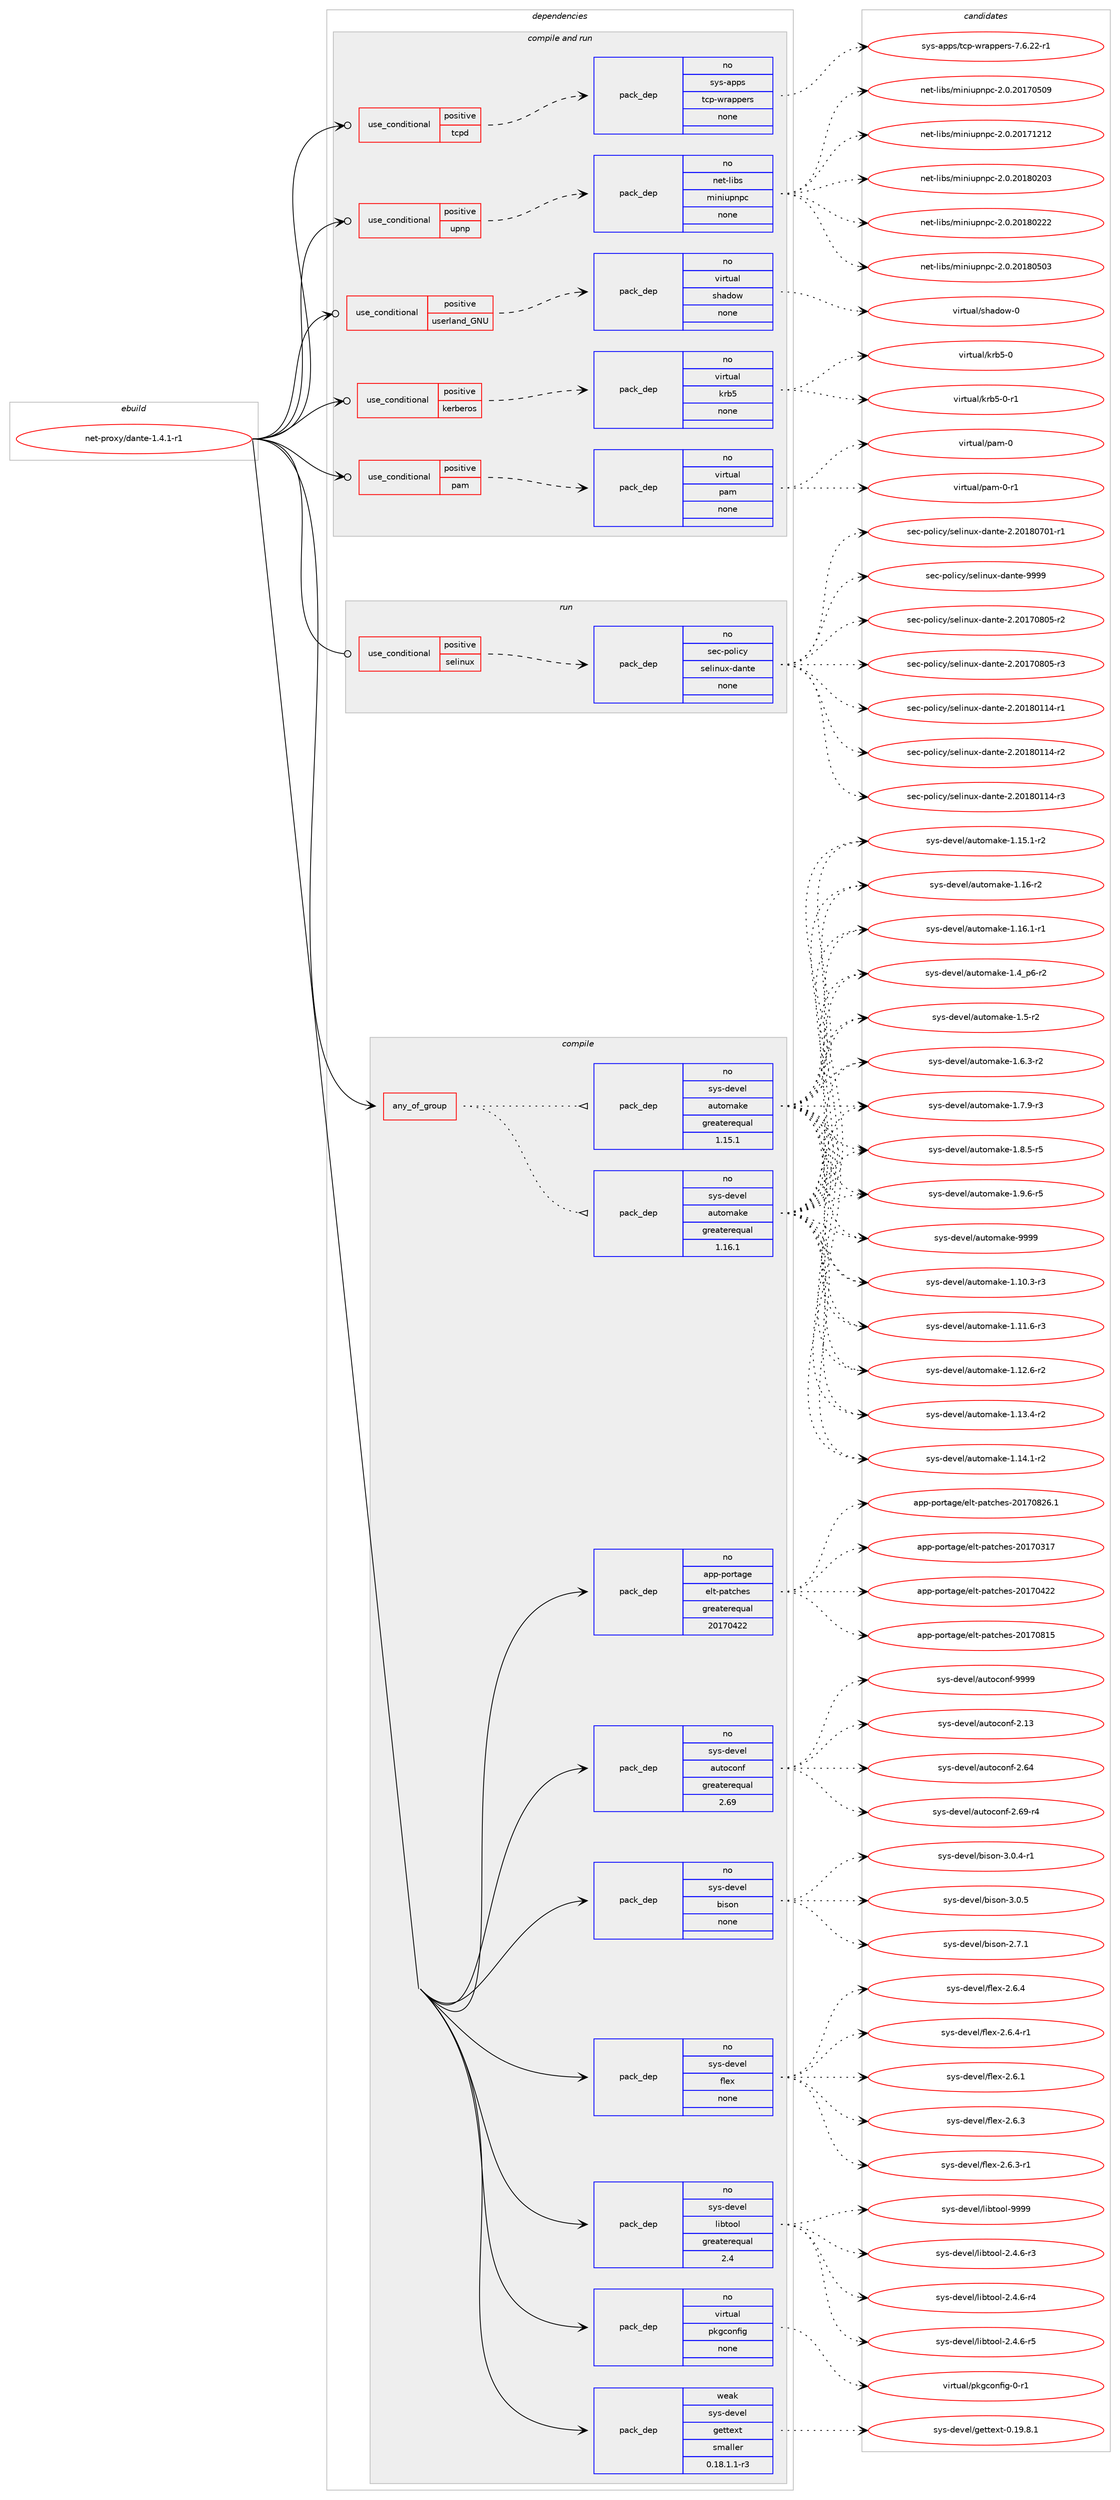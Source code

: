 digraph prolog {

# *************
# Graph options
# *************

newrank=true;
concentrate=true;
compound=true;
graph [rankdir=LR,fontname=Helvetica,fontsize=10,ranksep=1.5];#, ranksep=2.5, nodesep=0.2];
edge  [arrowhead=vee];
node  [fontname=Helvetica,fontsize=10];

# **********
# The ebuild
# **********

subgraph cluster_leftcol {
color=gray;
rank=same;
label=<<i>ebuild</i>>;
id [label="net-proxy/dante-1.4.1-r1", color=red, width=4, href="../net-proxy/dante-1.4.1-r1.svg"];
}

# ****************
# The dependencies
# ****************

subgraph cluster_midcol {
color=gray;
label=<<i>dependencies</i>>;
subgraph cluster_compile {
fillcolor="#eeeeee";
style=filled;
label=<<i>compile</i>>;
subgraph any24 {
dependency889 [label=<<TABLE BORDER="0" CELLBORDER="1" CELLSPACING="0" CELLPADDING="4"><TR><TD CELLPADDING="10">any_of_group</TD></TR></TABLE>>, shape=none, color=red];subgraph pack595 {
dependency890 [label=<<TABLE BORDER="0" CELLBORDER="1" CELLSPACING="0" CELLPADDING="4" WIDTH="220"><TR><TD ROWSPAN="6" CELLPADDING="30">pack_dep</TD></TR><TR><TD WIDTH="110">no</TD></TR><TR><TD>sys-devel</TD></TR><TR><TD>automake</TD></TR><TR><TD>greaterequal</TD></TR><TR><TD>1.16.1</TD></TR></TABLE>>, shape=none, color=blue];
}
dependency889:e -> dependency890:w [weight=20,style="dotted",arrowhead="oinv"];
subgraph pack596 {
dependency891 [label=<<TABLE BORDER="0" CELLBORDER="1" CELLSPACING="0" CELLPADDING="4" WIDTH="220"><TR><TD ROWSPAN="6" CELLPADDING="30">pack_dep</TD></TR><TR><TD WIDTH="110">no</TD></TR><TR><TD>sys-devel</TD></TR><TR><TD>automake</TD></TR><TR><TD>greaterequal</TD></TR><TR><TD>1.15.1</TD></TR></TABLE>>, shape=none, color=blue];
}
dependency889:e -> dependency891:w [weight=20,style="dotted",arrowhead="oinv"];
}
id:e -> dependency889:w [weight=20,style="solid",arrowhead="vee"];
subgraph pack597 {
dependency892 [label=<<TABLE BORDER="0" CELLBORDER="1" CELLSPACING="0" CELLPADDING="4" WIDTH="220"><TR><TD ROWSPAN="6" CELLPADDING="30">pack_dep</TD></TR><TR><TD WIDTH="110">no</TD></TR><TR><TD>app-portage</TD></TR><TR><TD>elt-patches</TD></TR><TR><TD>greaterequal</TD></TR><TR><TD>20170422</TD></TR></TABLE>>, shape=none, color=blue];
}
id:e -> dependency892:w [weight=20,style="solid",arrowhead="vee"];
subgraph pack598 {
dependency893 [label=<<TABLE BORDER="0" CELLBORDER="1" CELLSPACING="0" CELLPADDING="4" WIDTH="220"><TR><TD ROWSPAN="6" CELLPADDING="30">pack_dep</TD></TR><TR><TD WIDTH="110">no</TD></TR><TR><TD>sys-devel</TD></TR><TR><TD>autoconf</TD></TR><TR><TD>greaterequal</TD></TR><TR><TD>2.69</TD></TR></TABLE>>, shape=none, color=blue];
}
id:e -> dependency893:w [weight=20,style="solid",arrowhead="vee"];
subgraph pack599 {
dependency894 [label=<<TABLE BORDER="0" CELLBORDER="1" CELLSPACING="0" CELLPADDING="4" WIDTH="220"><TR><TD ROWSPAN="6" CELLPADDING="30">pack_dep</TD></TR><TR><TD WIDTH="110">no</TD></TR><TR><TD>sys-devel</TD></TR><TR><TD>bison</TD></TR><TR><TD>none</TD></TR><TR><TD></TD></TR></TABLE>>, shape=none, color=blue];
}
id:e -> dependency894:w [weight=20,style="solid",arrowhead="vee"];
subgraph pack600 {
dependency895 [label=<<TABLE BORDER="0" CELLBORDER="1" CELLSPACING="0" CELLPADDING="4" WIDTH="220"><TR><TD ROWSPAN="6" CELLPADDING="30">pack_dep</TD></TR><TR><TD WIDTH="110">no</TD></TR><TR><TD>sys-devel</TD></TR><TR><TD>flex</TD></TR><TR><TD>none</TD></TR><TR><TD></TD></TR></TABLE>>, shape=none, color=blue];
}
id:e -> dependency895:w [weight=20,style="solid",arrowhead="vee"];
subgraph pack601 {
dependency896 [label=<<TABLE BORDER="0" CELLBORDER="1" CELLSPACING="0" CELLPADDING="4" WIDTH="220"><TR><TD ROWSPAN="6" CELLPADDING="30">pack_dep</TD></TR><TR><TD WIDTH="110">no</TD></TR><TR><TD>sys-devel</TD></TR><TR><TD>libtool</TD></TR><TR><TD>greaterequal</TD></TR><TR><TD>2.4</TD></TR></TABLE>>, shape=none, color=blue];
}
id:e -> dependency896:w [weight=20,style="solid",arrowhead="vee"];
subgraph pack602 {
dependency897 [label=<<TABLE BORDER="0" CELLBORDER="1" CELLSPACING="0" CELLPADDING="4" WIDTH="220"><TR><TD ROWSPAN="6" CELLPADDING="30">pack_dep</TD></TR><TR><TD WIDTH="110">no</TD></TR><TR><TD>virtual</TD></TR><TR><TD>pkgconfig</TD></TR><TR><TD>none</TD></TR><TR><TD></TD></TR></TABLE>>, shape=none, color=blue];
}
id:e -> dependency897:w [weight=20,style="solid",arrowhead="vee"];
subgraph pack603 {
dependency898 [label=<<TABLE BORDER="0" CELLBORDER="1" CELLSPACING="0" CELLPADDING="4" WIDTH="220"><TR><TD ROWSPAN="6" CELLPADDING="30">pack_dep</TD></TR><TR><TD WIDTH="110">weak</TD></TR><TR><TD>sys-devel</TD></TR><TR><TD>gettext</TD></TR><TR><TD>smaller</TD></TR><TR><TD>0.18.1.1-r3</TD></TR></TABLE>>, shape=none, color=blue];
}
id:e -> dependency898:w [weight=20,style="solid",arrowhead="vee"];
}
subgraph cluster_compileandrun {
fillcolor="#eeeeee";
style=filled;
label=<<i>compile and run</i>>;
subgraph cond272 {
dependency899 [label=<<TABLE BORDER="0" CELLBORDER="1" CELLSPACING="0" CELLPADDING="4"><TR><TD ROWSPAN="3" CELLPADDING="10">use_conditional</TD></TR><TR><TD>positive</TD></TR><TR><TD>kerberos</TD></TR></TABLE>>, shape=none, color=red];
subgraph pack604 {
dependency900 [label=<<TABLE BORDER="0" CELLBORDER="1" CELLSPACING="0" CELLPADDING="4" WIDTH="220"><TR><TD ROWSPAN="6" CELLPADDING="30">pack_dep</TD></TR><TR><TD WIDTH="110">no</TD></TR><TR><TD>virtual</TD></TR><TR><TD>krb5</TD></TR><TR><TD>none</TD></TR><TR><TD></TD></TR></TABLE>>, shape=none, color=blue];
}
dependency899:e -> dependency900:w [weight=20,style="dashed",arrowhead="vee"];
}
id:e -> dependency899:w [weight=20,style="solid",arrowhead="odotvee"];
subgraph cond273 {
dependency901 [label=<<TABLE BORDER="0" CELLBORDER="1" CELLSPACING="0" CELLPADDING="4"><TR><TD ROWSPAN="3" CELLPADDING="10">use_conditional</TD></TR><TR><TD>positive</TD></TR><TR><TD>pam</TD></TR></TABLE>>, shape=none, color=red];
subgraph pack605 {
dependency902 [label=<<TABLE BORDER="0" CELLBORDER="1" CELLSPACING="0" CELLPADDING="4" WIDTH="220"><TR><TD ROWSPAN="6" CELLPADDING="30">pack_dep</TD></TR><TR><TD WIDTH="110">no</TD></TR><TR><TD>virtual</TD></TR><TR><TD>pam</TD></TR><TR><TD>none</TD></TR><TR><TD></TD></TR></TABLE>>, shape=none, color=blue];
}
dependency901:e -> dependency902:w [weight=20,style="dashed",arrowhead="vee"];
}
id:e -> dependency901:w [weight=20,style="solid",arrowhead="odotvee"];
subgraph cond274 {
dependency903 [label=<<TABLE BORDER="0" CELLBORDER="1" CELLSPACING="0" CELLPADDING="4"><TR><TD ROWSPAN="3" CELLPADDING="10">use_conditional</TD></TR><TR><TD>positive</TD></TR><TR><TD>tcpd</TD></TR></TABLE>>, shape=none, color=red];
subgraph pack606 {
dependency904 [label=<<TABLE BORDER="0" CELLBORDER="1" CELLSPACING="0" CELLPADDING="4" WIDTH="220"><TR><TD ROWSPAN="6" CELLPADDING="30">pack_dep</TD></TR><TR><TD WIDTH="110">no</TD></TR><TR><TD>sys-apps</TD></TR><TR><TD>tcp-wrappers</TD></TR><TR><TD>none</TD></TR><TR><TD></TD></TR></TABLE>>, shape=none, color=blue];
}
dependency903:e -> dependency904:w [weight=20,style="dashed",arrowhead="vee"];
}
id:e -> dependency903:w [weight=20,style="solid",arrowhead="odotvee"];
subgraph cond275 {
dependency905 [label=<<TABLE BORDER="0" CELLBORDER="1" CELLSPACING="0" CELLPADDING="4"><TR><TD ROWSPAN="3" CELLPADDING="10">use_conditional</TD></TR><TR><TD>positive</TD></TR><TR><TD>upnp</TD></TR></TABLE>>, shape=none, color=red];
subgraph pack607 {
dependency906 [label=<<TABLE BORDER="0" CELLBORDER="1" CELLSPACING="0" CELLPADDING="4" WIDTH="220"><TR><TD ROWSPAN="6" CELLPADDING="30">pack_dep</TD></TR><TR><TD WIDTH="110">no</TD></TR><TR><TD>net-libs</TD></TR><TR><TD>miniupnpc</TD></TR><TR><TD>none</TD></TR><TR><TD></TD></TR></TABLE>>, shape=none, color=blue];
}
dependency905:e -> dependency906:w [weight=20,style="dashed",arrowhead="vee"];
}
id:e -> dependency905:w [weight=20,style="solid",arrowhead="odotvee"];
subgraph cond276 {
dependency907 [label=<<TABLE BORDER="0" CELLBORDER="1" CELLSPACING="0" CELLPADDING="4"><TR><TD ROWSPAN="3" CELLPADDING="10">use_conditional</TD></TR><TR><TD>positive</TD></TR><TR><TD>userland_GNU</TD></TR></TABLE>>, shape=none, color=red];
subgraph pack608 {
dependency908 [label=<<TABLE BORDER="0" CELLBORDER="1" CELLSPACING="0" CELLPADDING="4" WIDTH="220"><TR><TD ROWSPAN="6" CELLPADDING="30">pack_dep</TD></TR><TR><TD WIDTH="110">no</TD></TR><TR><TD>virtual</TD></TR><TR><TD>shadow</TD></TR><TR><TD>none</TD></TR><TR><TD></TD></TR></TABLE>>, shape=none, color=blue];
}
dependency907:e -> dependency908:w [weight=20,style="dashed",arrowhead="vee"];
}
id:e -> dependency907:w [weight=20,style="solid",arrowhead="odotvee"];
}
subgraph cluster_run {
fillcolor="#eeeeee";
style=filled;
label=<<i>run</i>>;
subgraph cond277 {
dependency909 [label=<<TABLE BORDER="0" CELLBORDER="1" CELLSPACING="0" CELLPADDING="4"><TR><TD ROWSPAN="3" CELLPADDING="10">use_conditional</TD></TR><TR><TD>positive</TD></TR><TR><TD>selinux</TD></TR></TABLE>>, shape=none, color=red];
subgraph pack609 {
dependency910 [label=<<TABLE BORDER="0" CELLBORDER="1" CELLSPACING="0" CELLPADDING="4" WIDTH="220"><TR><TD ROWSPAN="6" CELLPADDING="30">pack_dep</TD></TR><TR><TD WIDTH="110">no</TD></TR><TR><TD>sec-policy</TD></TR><TR><TD>selinux-dante</TD></TR><TR><TD>none</TD></TR><TR><TD></TD></TR></TABLE>>, shape=none, color=blue];
}
dependency909:e -> dependency910:w [weight=20,style="dashed",arrowhead="vee"];
}
id:e -> dependency909:w [weight=20,style="solid",arrowhead="odot"];
}
}

# **************
# The candidates
# **************

subgraph cluster_choices {
rank=same;
color=gray;
label=<<i>candidates</i>>;

subgraph choice595 {
color=black;
nodesep=1;
choice11512111545100101118101108479711711611110997107101454946494846514511451 [label="sys-devel/automake-1.10.3-r3", color=red, width=4,href="../sys-devel/automake-1.10.3-r3.svg"];
choice11512111545100101118101108479711711611110997107101454946494946544511451 [label="sys-devel/automake-1.11.6-r3", color=red, width=4,href="../sys-devel/automake-1.11.6-r3.svg"];
choice11512111545100101118101108479711711611110997107101454946495046544511450 [label="sys-devel/automake-1.12.6-r2", color=red, width=4,href="../sys-devel/automake-1.12.6-r2.svg"];
choice11512111545100101118101108479711711611110997107101454946495146524511450 [label="sys-devel/automake-1.13.4-r2", color=red, width=4,href="../sys-devel/automake-1.13.4-r2.svg"];
choice11512111545100101118101108479711711611110997107101454946495246494511450 [label="sys-devel/automake-1.14.1-r2", color=red, width=4,href="../sys-devel/automake-1.14.1-r2.svg"];
choice11512111545100101118101108479711711611110997107101454946495346494511450 [label="sys-devel/automake-1.15.1-r2", color=red, width=4,href="../sys-devel/automake-1.15.1-r2.svg"];
choice1151211154510010111810110847971171161111099710710145494649544511450 [label="sys-devel/automake-1.16-r2", color=red, width=4,href="../sys-devel/automake-1.16-r2.svg"];
choice11512111545100101118101108479711711611110997107101454946495446494511449 [label="sys-devel/automake-1.16.1-r1", color=red, width=4,href="../sys-devel/automake-1.16.1-r1.svg"];
choice115121115451001011181011084797117116111109971071014549465295112544511450 [label="sys-devel/automake-1.4_p6-r2", color=red, width=4,href="../sys-devel/automake-1.4_p6-r2.svg"];
choice11512111545100101118101108479711711611110997107101454946534511450 [label="sys-devel/automake-1.5-r2", color=red, width=4,href="../sys-devel/automake-1.5-r2.svg"];
choice115121115451001011181011084797117116111109971071014549465446514511450 [label="sys-devel/automake-1.6.3-r2", color=red, width=4,href="../sys-devel/automake-1.6.3-r2.svg"];
choice115121115451001011181011084797117116111109971071014549465546574511451 [label="sys-devel/automake-1.7.9-r3", color=red, width=4,href="../sys-devel/automake-1.7.9-r3.svg"];
choice115121115451001011181011084797117116111109971071014549465646534511453 [label="sys-devel/automake-1.8.5-r5", color=red, width=4,href="../sys-devel/automake-1.8.5-r5.svg"];
choice115121115451001011181011084797117116111109971071014549465746544511453 [label="sys-devel/automake-1.9.6-r5", color=red, width=4,href="../sys-devel/automake-1.9.6-r5.svg"];
choice115121115451001011181011084797117116111109971071014557575757 [label="sys-devel/automake-9999", color=red, width=4,href="../sys-devel/automake-9999.svg"];
dependency890:e -> choice11512111545100101118101108479711711611110997107101454946494846514511451:w [style=dotted,weight="100"];
dependency890:e -> choice11512111545100101118101108479711711611110997107101454946494946544511451:w [style=dotted,weight="100"];
dependency890:e -> choice11512111545100101118101108479711711611110997107101454946495046544511450:w [style=dotted,weight="100"];
dependency890:e -> choice11512111545100101118101108479711711611110997107101454946495146524511450:w [style=dotted,weight="100"];
dependency890:e -> choice11512111545100101118101108479711711611110997107101454946495246494511450:w [style=dotted,weight="100"];
dependency890:e -> choice11512111545100101118101108479711711611110997107101454946495346494511450:w [style=dotted,weight="100"];
dependency890:e -> choice1151211154510010111810110847971171161111099710710145494649544511450:w [style=dotted,weight="100"];
dependency890:e -> choice11512111545100101118101108479711711611110997107101454946495446494511449:w [style=dotted,weight="100"];
dependency890:e -> choice115121115451001011181011084797117116111109971071014549465295112544511450:w [style=dotted,weight="100"];
dependency890:e -> choice11512111545100101118101108479711711611110997107101454946534511450:w [style=dotted,weight="100"];
dependency890:e -> choice115121115451001011181011084797117116111109971071014549465446514511450:w [style=dotted,weight="100"];
dependency890:e -> choice115121115451001011181011084797117116111109971071014549465546574511451:w [style=dotted,weight="100"];
dependency890:e -> choice115121115451001011181011084797117116111109971071014549465646534511453:w [style=dotted,weight="100"];
dependency890:e -> choice115121115451001011181011084797117116111109971071014549465746544511453:w [style=dotted,weight="100"];
dependency890:e -> choice115121115451001011181011084797117116111109971071014557575757:w [style=dotted,weight="100"];
}
subgraph choice596 {
color=black;
nodesep=1;
choice11512111545100101118101108479711711611110997107101454946494846514511451 [label="sys-devel/automake-1.10.3-r3", color=red, width=4,href="../sys-devel/automake-1.10.3-r3.svg"];
choice11512111545100101118101108479711711611110997107101454946494946544511451 [label="sys-devel/automake-1.11.6-r3", color=red, width=4,href="../sys-devel/automake-1.11.6-r3.svg"];
choice11512111545100101118101108479711711611110997107101454946495046544511450 [label="sys-devel/automake-1.12.6-r2", color=red, width=4,href="../sys-devel/automake-1.12.6-r2.svg"];
choice11512111545100101118101108479711711611110997107101454946495146524511450 [label="sys-devel/automake-1.13.4-r2", color=red, width=4,href="../sys-devel/automake-1.13.4-r2.svg"];
choice11512111545100101118101108479711711611110997107101454946495246494511450 [label="sys-devel/automake-1.14.1-r2", color=red, width=4,href="../sys-devel/automake-1.14.1-r2.svg"];
choice11512111545100101118101108479711711611110997107101454946495346494511450 [label="sys-devel/automake-1.15.1-r2", color=red, width=4,href="../sys-devel/automake-1.15.1-r2.svg"];
choice1151211154510010111810110847971171161111099710710145494649544511450 [label="sys-devel/automake-1.16-r2", color=red, width=4,href="../sys-devel/automake-1.16-r2.svg"];
choice11512111545100101118101108479711711611110997107101454946495446494511449 [label="sys-devel/automake-1.16.1-r1", color=red, width=4,href="../sys-devel/automake-1.16.1-r1.svg"];
choice115121115451001011181011084797117116111109971071014549465295112544511450 [label="sys-devel/automake-1.4_p6-r2", color=red, width=4,href="../sys-devel/automake-1.4_p6-r2.svg"];
choice11512111545100101118101108479711711611110997107101454946534511450 [label="sys-devel/automake-1.5-r2", color=red, width=4,href="../sys-devel/automake-1.5-r2.svg"];
choice115121115451001011181011084797117116111109971071014549465446514511450 [label="sys-devel/automake-1.6.3-r2", color=red, width=4,href="../sys-devel/automake-1.6.3-r2.svg"];
choice115121115451001011181011084797117116111109971071014549465546574511451 [label="sys-devel/automake-1.7.9-r3", color=red, width=4,href="../sys-devel/automake-1.7.9-r3.svg"];
choice115121115451001011181011084797117116111109971071014549465646534511453 [label="sys-devel/automake-1.8.5-r5", color=red, width=4,href="../sys-devel/automake-1.8.5-r5.svg"];
choice115121115451001011181011084797117116111109971071014549465746544511453 [label="sys-devel/automake-1.9.6-r5", color=red, width=4,href="../sys-devel/automake-1.9.6-r5.svg"];
choice115121115451001011181011084797117116111109971071014557575757 [label="sys-devel/automake-9999", color=red, width=4,href="../sys-devel/automake-9999.svg"];
dependency891:e -> choice11512111545100101118101108479711711611110997107101454946494846514511451:w [style=dotted,weight="100"];
dependency891:e -> choice11512111545100101118101108479711711611110997107101454946494946544511451:w [style=dotted,weight="100"];
dependency891:e -> choice11512111545100101118101108479711711611110997107101454946495046544511450:w [style=dotted,weight="100"];
dependency891:e -> choice11512111545100101118101108479711711611110997107101454946495146524511450:w [style=dotted,weight="100"];
dependency891:e -> choice11512111545100101118101108479711711611110997107101454946495246494511450:w [style=dotted,weight="100"];
dependency891:e -> choice11512111545100101118101108479711711611110997107101454946495346494511450:w [style=dotted,weight="100"];
dependency891:e -> choice1151211154510010111810110847971171161111099710710145494649544511450:w [style=dotted,weight="100"];
dependency891:e -> choice11512111545100101118101108479711711611110997107101454946495446494511449:w [style=dotted,weight="100"];
dependency891:e -> choice115121115451001011181011084797117116111109971071014549465295112544511450:w [style=dotted,weight="100"];
dependency891:e -> choice11512111545100101118101108479711711611110997107101454946534511450:w [style=dotted,weight="100"];
dependency891:e -> choice115121115451001011181011084797117116111109971071014549465446514511450:w [style=dotted,weight="100"];
dependency891:e -> choice115121115451001011181011084797117116111109971071014549465546574511451:w [style=dotted,weight="100"];
dependency891:e -> choice115121115451001011181011084797117116111109971071014549465646534511453:w [style=dotted,weight="100"];
dependency891:e -> choice115121115451001011181011084797117116111109971071014549465746544511453:w [style=dotted,weight="100"];
dependency891:e -> choice115121115451001011181011084797117116111109971071014557575757:w [style=dotted,weight="100"];
}
subgraph choice597 {
color=black;
nodesep=1;
choice97112112451121111141169710310147101108116451129711699104101115455048495548514955 [label="app-portage/elt-patches-20170317", color=red, width=4,href="../app-portage/elt-patches-20170317.svg"];
choice97112112451121111141169710310147101108116451129711699104101115455048495548525050 [label="app-portage/elt-patches-20170422", color=red, width=4,href="../app-portage/elt-patches-20170422.svg"];
choice97112112451121111141169710310147101108116451129711699104101115455048495548564953 [label="app-portage/elt-patches-20170815", color=red, width=4,href="../app-portage/elt-patches-20170815.svg"];
choice971121124511211111411697103101471011081164511297116991041011154550484955485650544649 [label="app-portage/elt-patches-20170826.1", color=red, width=4,href="../app-portage/elt-patches-20170826.1.svg"];
dependency892:e -> choice97112112451121111141169710310147101108116451129711699104101115455048495548514955:w [style=dotted,weight="100"];
dependency892:e -> choice97112112451121111141169710310147101108116451129711699104101115455048495548525050:w [style=dotted,weight="100"];
dependency892:e -> choice97112112451121111141169710310147101108116451129711699104101115455048495548564953:w [style=dotted,weight="100"];
dependency892:e -> choice971121124511211111411697103101471011081164511297116991041011154550484955485650544649:w [style=dotted,weight="100"];
}
subgraph choice598 {
color=black;
nodesep=1;
choice115121115451001011181011084797117116111991111101024550464951 [label="sys-devel/autoconf-2.13", color=red, width=4,href="../sys-devel/autoconf-2.13.svg"];
choice115121115451001011181011084797117116111991111101024550465452 [label="sys-devel/autoconf-2.64", color=red, width=4,href="../sys-devel/autoconf-2.64.svg"];
choice1151211154510010111810110847971171161119911111010245504654574511452 [label="sys-devel/autoconf-2.69-r4", color=red, width=4,href="../sys-devel/autoconf-2.69-r4.svg"];
choice115121115451001011181011084797117116111991111101024557575757 [label="sys-devel/autoconf-9999", color=red, width=4,href="../sys-devel/autoconf-9999.svg"];
dependency893:e -> choice115121115451001011181011084797117116111991111101024550464951:w [style=dotted,weight="100"];
dependency893:e -> choice115121115451001011181011084797117116111991111101024550465452:w [style=dotted,weight="100"];
dependency893:e -> choice1151211154510010111810110847971171161119911111010245504654574511452:w [style=dotted,weight="100"];
dependency893:e -> choice115121115451001011181011084797117116111991111101024557575757:w [style=dotted,weight="100"];
}
subgraph choice599 {
color=black;
nodesep=1;
choice115121115451001011181011084798105115111110455046554649 [label="sys-devel/bison-2.7.1", color=red, width=4,href="../sys-devel/bison-2.7.1.svg"];
choice1151211154510010111810110847981051151111104551464846524511449 [label="sys-devel/bison-3.0.4-r1", color=red, width=4,href="../sys-devel/bison-3.0.4-r1.svg"];
choice115121115451001011181011084798105115111110455146484653 [label="sys-devel/bison-3.0.5", color=red, width=4,href="../sys-devel/bison-3.0.5.svg"];
dependency894:e -> choice115121115451001011181011084798105115111110455046554649:w [style=dotted,weight="100"];
dependency894:e -> choice1151211154510010111810110847981051151111104551464846524511449:w [style=dotted,weight="100"];
dependency894:e -> choice115121115451001011181011084798105115111110455146484653:w [style=dotted,weight="100"];
}
subgraph choice600 {
color=black;
nodesep=1;
choice1151211154510010111810110847102108101120455046544649 [label="sys-devel/flex-2.6.1", color=red, width=4,href="../sys-devel/flex-2.6.1.svg"];
choice1151211154510010111810110847102108101120455046544651 [label="sys-devel/flex-2.6.3", color=red, width=4,href="../sys-devel/flex-2.6.3.svg"];
choice11512111545100101118101108471021081011204550465446514511449 [label="sys-devel/flex-2.6.3-r1", color=red, width=4,href="../sys-devel/flex-2.6.3-r1.svg"];
choice1151211154510010111810110847102108101120455046544652 [label="sys-devel/flex-2.6.4", color=red, width=4,href="../sys-devel/flex-2.6.4.svg"];
choice11512111545100101118101108471021081011204550465446524511449 [label="sys-devel/flex-2.6.4-r1", color=red, width=4,href="../sys-devel/flex-2.6.4-r1.svg"];
dependency895:e -> choice1151211154510010111810110847102108101120455046544649:w [style=dotted,weight="100"];
dependency895:e -> choice1151211154510010111810110847102108101120455046544651:w [style=dotted,weight="100"];
dependency895:e -> choice11512111545100101118101108471021081011204550465446514511449:w [style=dotted,weight="100"];
dependency895:e -> choice1151211154510010111810110847102108101120455046544652:w [style=dotted,weight="100"];
dependency895:e -> choice11512111545100101118101108471021081011204550465446524511449:w [style=dotted,weight="100"];
}
subgraph choice601 {
color=black;
nodesep=1;
choice1151211154510010111810110847108105981161111111084550465246544511451 [label="sys-devel/libtool-2.4.6-r3", color=red, width=4,href="../sys-devel/libtool-2.4.6-r3.svg"];
choice1151211154510010111810110847108105981161111111084550465246544511452 [label="sys-devel/libtool-2.4.6-r4", color=red, width=4,href="../sys-devel/libtool-2.4.6-r4.svg"];
choice1151211154510010111810110847108105981161111111084550465246544511453 [label="sys-devel/libtool-2.4.6-r5", color=red, width=4,href="../sys-devel/libtool-2.4.6-r5.svg"];
choice1151211154510010111810110847108105981161111111084557575757 [label="sys-devel/libtool-9999", color=red, width=4,href="../sys-devel/libtool-9999.svg"];
dependency896:e -> choice1151211154510010111810110847108105981161111111084550465246544511451:w [style=dotted,weight="100"];
dependency896:e -> choice1151211154510010111810110847108105981161111111084550465246544511452:w [style=dotted,weight="100"];
dependency896:e -> choice1151211154510010111810110847108105981161111111084550465246544511453:w [style=dotted,weight="100"];
dependency896:e -> choice1151211154510010111810110847108105981161111111084557575757:w [style=dotted,weight="100"];
}
subgraph choice602 {
color=black;
nodesep=1;
choice11810511411611797108471121071039911111010210510345484511449 [label="virtual/pkgconfig-0-r1", color=red, width=4,href="../virtual/pkgconfig-0-r1.svg"];
dependency897:e -> choice11810511411611797108471121071039911111010210510345484511449:w [style=dotted,weight="100"];
}
subgraph choice603 {
color=black;
nodesep=1;
choice1151211154510010111810110847103101116116101120116454846495746564649 [label="sys-devel/gettext-0.19.8.1", color=red, width=4,href="../sys-devel/gettext-0.19.8.1.svg"];
dependency898:e -> choice1151211154510010111810110847103101116116101120116454846495746564649:w [style=dotted,weight="100"];
}
subgraph choice604 {
color=black;
nodesep=1;
choice118105114116117971084710711498534548 [label="virtual/krb5-0", color=red, width=4,href="../virtual/krb5-0.svg"];
choice1181051141161179710847107114985345484511449 [label="virtual/krb5-0-r1", color=red, width=4,href="../virtual/krb5-0-r1.svg"];
dependency900:e -> choice118105114116117971084710711498534548:w [style=dotted,weight="100"];
dependency900:e -> choice1181051141161179710847107114985345484511449:w [style=dotted,weight="100"];
}
subgraph choice605 {
color=black;
nodesep=1;
choice1181051141161179710847112971094548 [label="virtual/pam-0", color=red, width=4,href="../virtual/pam-0.svg"];
choice11810511411611797108471129710945484511449 [label="virtual/pam-0-r1", color=red, width=4,href="../virtual/pam-0-r1.svg"];
dependency902:e -> choice1181051141161179710847112971094548:w [style=dotted,weight="100"];
dependency902:e -> choice11810511411611797108471129710945484511449:w [style=dotted,weight="100"];
}
subgraph choice606 {
color=black;
nodesep=1;
choice115121115459711211211547116991124511911497112112101114115455546544650504511449 [label="sys-apps/tcp-wrappers-7.6.22-r1", color=red, width=4,href="../sys-apps/tcp-wrappers-7.6.22-r1.svg"];
dependency904:e -> choice115121115459711211211547116991124511911497112112101114115455546544650504511449:w [style=dotted,weight="100"];
}
subgraph choice607 {
color=black;
nodesep=1;
choice1101011164510810598115471091051101051171121101129945504648465048495548534857 [label="net-libs/miniupnpc-2.0.20170509", color=red, width=4,href="../net-libs/miniupnpc-2.0.20170509.svg"];
choice1101011164510810598115471091051101051171121101129945504648465048495549504950 [label="net-libs/miniupnpc-2.0.20171212", color=red, width=4,href="../net-libs/miniupnpc-2.0.20171212.svg"];
choice1101011164510810598115471091051101051171121101129945504648465048495648504851 [label="net-libs/miniupnpc-2.0.20180203", color=red, width=4,href="../net-libs/miniupnpc-2.0.20180203.svg"];
choice1101011164510810598115471091051101051171121101129945504648465048495648505050 [label="net-libs/miniupnpc-2.0.20180222", color=red, width=4,href="../net-libs/miniupnpc-2.0.20180222.svg"];
choice1101011164510810598115471091051101051171121101129945504648465048495648534851 [label="net-libs/miniupnpc-2.0.20180503", color=red, width=4,href="../net-libs/miniupnpc-2.0.20180503.svg"];
dependency906:e -> choice1101011164510810598115471091051101051171121101129945504648465048495548534857:w [style=dotted,weight="100"];
dependency906:e -> choice1101011164510810598115471091051101051171121101129945504648465048495549504950:w [style=dotted,weight="100"];
dependency906:e -> choice1101011164510810598115471091051101051171121101129945504648465048495648504851:w [style=dotted,weight="100"];
dependency906:e -> choice1101011164510810598115471091051101051171121101129945504648465048495648505050:w [style=dotted,weight="100"];
dependency906:e -> choice1101011164510810598115471091051101051171121101129945504648465048495648534851:w [style=dotted,weight="100"];
}
subgraph choice608 {
color=black;
nodesep=1;
choice1181051141161179710847115104971001111194548 [label="virtual/shadow-0", color=red, width=4,href="../virtual/shadow-0.svg"];
dependency908:e -> choice1181051141161179710847115104971001111194548:w [style=dotted,weight="100"];
}
subgraph choice609 {
color=black;
nodesep=1;
choice11510199451121111081059912147115101108105110117120451009711011610145504650484955485648534511450 [label="sec-policy/selinux-dante-2.20170805-r2", color=red, width=4,href="../sec-policy/selinux-dante-2.20170805-r2.svg"];
choice11510199451121111081059912147115101108105110117120451009711011610145504650484955485648534511451 [label="sec-policy/selinux-dante-2.20170805-r3", color=red, width=4,href="../sec-policy/selinux-dante-2.20170805-r3.svg"];
choice11510199451121111081059912147115101108105110117120451009711011610145504650484956484949524511449 [label="sec-policy/selinux-dante-2.20180114-r1", color=red, width=4,href="../sec-policy/selinux-dante-2.20180114-r1.svg"];
choice11510199451121111081059912147115101108105110117120451009711011610145504650484956484949524511450 [label="sec-policy/selinux-dante-2.20180114-r2", color=red, width=4,href="../sec-policy/selinux-dante-2.20180114-r2.svg"];
choice11510199451121111081059912147115101108105110117120451009711011610145504650484956484949524511451 [label="sec-policy/selinux-dante-2.20180114-r3", color=red, width=4,href="../sec-policy/selinux-dante-2.20180114-r3.svg"];
choice11510199451121111081059912147115101108105110117120451009711011610145504650484956485548494511449 [label="sec-policy/selinux-dante-2.20180701-r1", color=red, width=4,href="../sec-policy/selinux-dante-2.20180701-r1.svg"];
choice1151019945112111108105991214711510110810511011712045100971101161014557575757 [label="sec-policy/selinux-dante-9999", color=red, width=4,href="../sec-policy/selinux-dante-9999.svg"];
dependency910:e -> choice11510199451121111081059912147115101108105110117120451009711011610145504650484955485648534511450:w [style=dotted,weight="100"];
dependency910:e -> choice11510199451121111081059912147115101108105110117120451009711011610145504650484955485648534511451:w [style=dotted,weight="100"];
dependency910:e -> choice11510199451121111081059912147115101108105110117120451009711011610145504650484956484949524511449:w [style=dotted,weight="100"];
dependency910:e -> choice11510199451121111081059912147115101108105110117120451009711011610145504650484956484949524511450:w [style=dotted,weight="100"];
dependency910:e -> choice11510199451121111081059912147115101108105110117120451009711011610145504650484956484949524511451:w [style=dotted,weight="100"];
dependency910:e -> choice11510199451121111081059912147115101108105110117120451009711011610145504650484956485548494511449:w [style=dotted,weight="100"];
dependency910:e -> choice1151019945112111108105991214711510110810511011712045100971101161014557575757:w [style=dotted,weight="100"];
}
}

}
